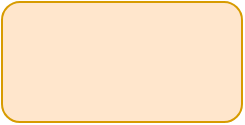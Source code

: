<mxfile>
    <diagram id="aepZOGAyDLVhrYjAxWIu" name="第 1 页">
        <mxGraphModel dx="1374" dy="1103" grid="1" gridSize="10" guides="1" tooltips="1" connect="1" arrows="1" fold="1" page="1" pageScale="1" pageWidth="827" pageHeight="1169" math="0" shadow="0">
            <root>
                <mxCell id="0"/>
                <mxCell id="1" parent="0"/>
                <mxCell id="2" value="" style="rounded=1;whiteSpace=wrap;html=1;fillColor=#ffe6cc;strokeColor=#d79b00;" parent="1" vertex="1">
                    <mxGeometry x="200" y="170" width="120" height="60" as="geometry"/>
                </mxCell>
            </root>
        </mxGraphModel>
    </diagram>
</mxfile>